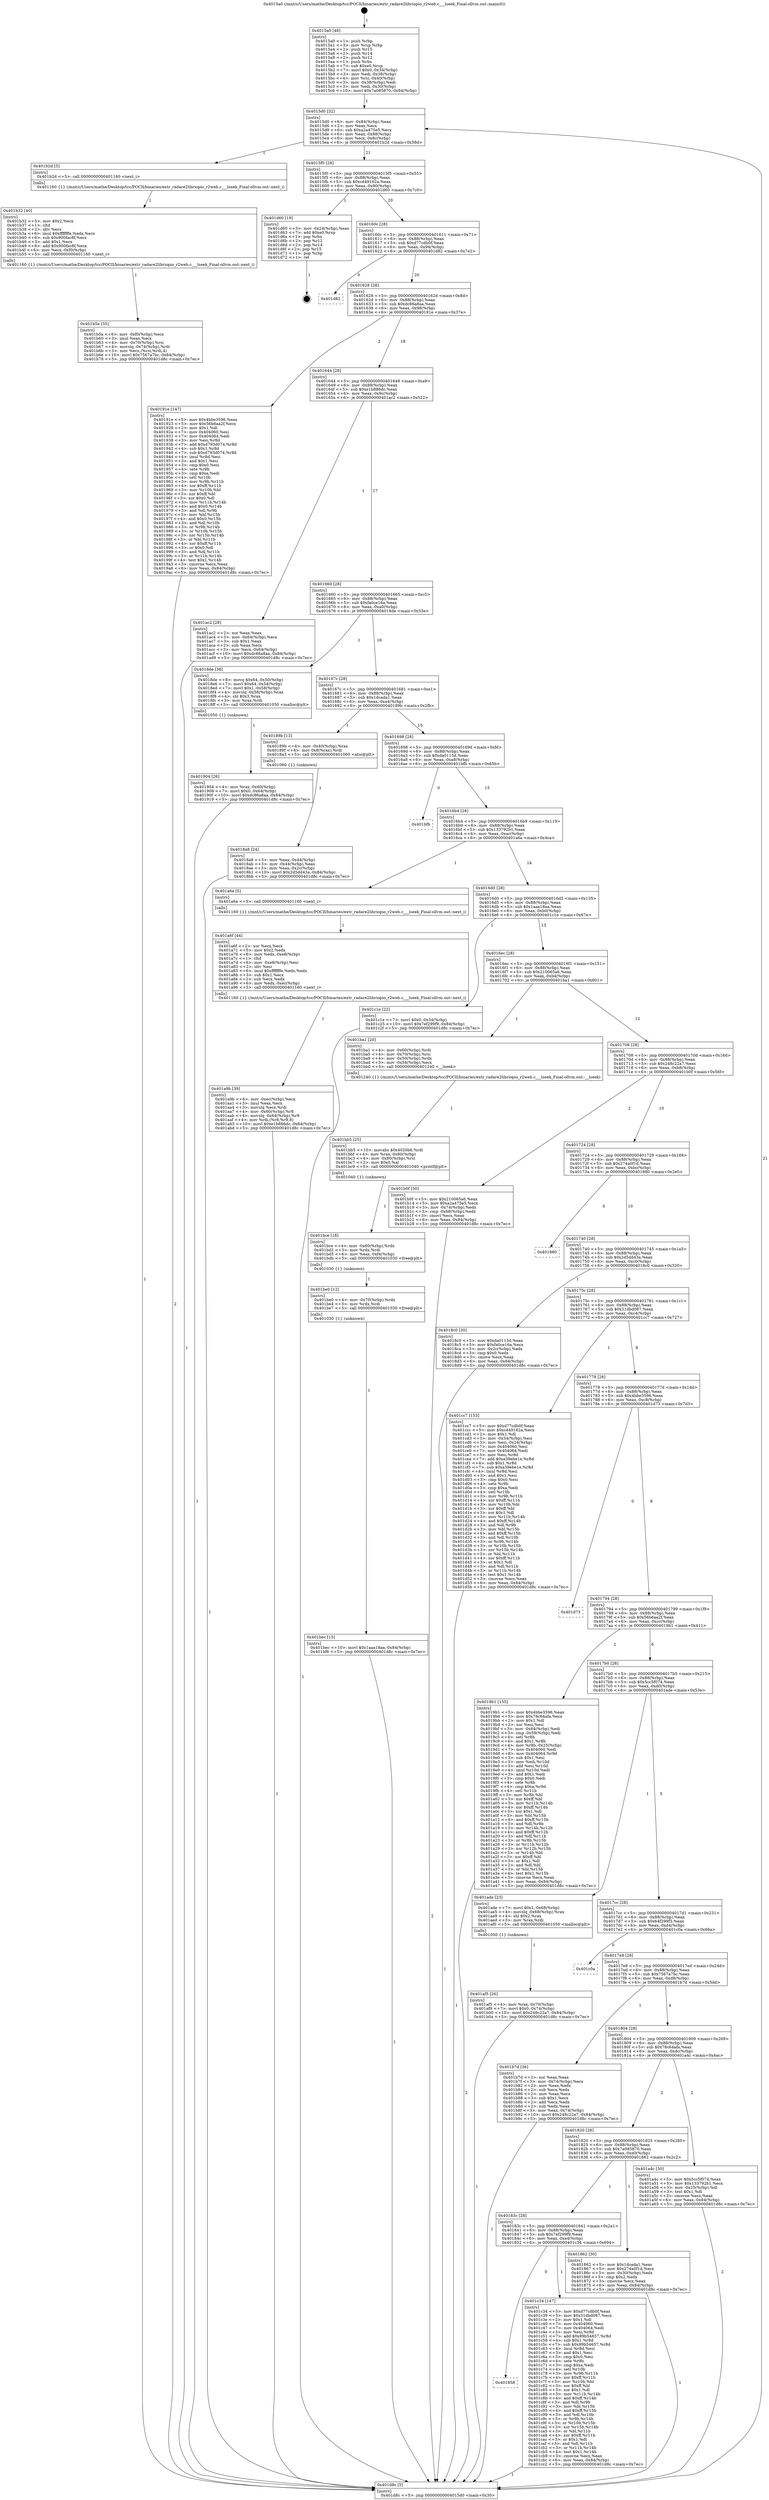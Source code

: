digraph "0x4015a0" {
  label = "0x4015a0 (/mnt/c/Users/mathe/Desktop/tcc/POCII/binaries/extr_radare2libriopio_r2web.c___lseek_Final-ollvm.out::main(0))"
  labelloc = "t"
  node[shape=record]

  Entry [label="",width=0.3,height=0.3,shape=circle,fillcolor=black,style=filled]
  "0x4015d0" [label="{
     0x4015d0 [32]\l
     | [instrs]\l
     &nbsp;&nbsp;0x4015d0 \<+6\>: mov -0x84(%rbp),%eax\l
     &nbsp;&nbsp;0x4015d6 \<+2\>: mov %eax,%ecx\l
     &nbsp;&nbsp;0x4015d8 \<+6\>: sub $0xa2a475e5,%ecx\l
     &nbsp;&nbsp;0x4015de \<+6\>: mov %eax,-0x88(%rbp)\l
     &nbsp;&nbsp;0x4015e4 \<+6\>: mov %ecx,-0x8c(%rbp)\l
     &nbsp;&nbsp;0x4015ea \<+6\>: je 0000000000401b2d \<main+0x58d\>\l
  }"]
  "0x401b2d" [label="{
     0x401b2d [5]\l
     | [instrs]\l
     &nbsp;&nbsp;0x401b2d \<+5\>: call 0000000000401160 \<next_i\>\l
     | [calls]\l
     &nbsp;&nbsp;0x401160 \{1\} (/mnt/c/Users/mathe/Desktop/tcc/POCII/binaries/extr_radare2libriopio_r2web.c___lseek_Final-ollvm.out::next_i)\l
  }"]
  "0x4015f0" [label="{
     0x4015f0 [28]\l
     | [instrs]\l
     &nbsp;&nbsp;0x4015f0 \<+5\>: jmp 00000000004015f5 \<main+0x55\>\l
     &nbsp;&nbsp;0x4015f5 \<+6\>: mov -0x88(%rbp),%eax\l
     &nbsp;&nbsp;0x4015fb \<+5\>: sub $0xcd49162a,%eax\l
     &nbsp;&nbsp;0x401600 \<+6\>: mov %eax,-0x90(%rbp)\l
     &nbsp;&nbsp;0x401606 \<+6\>: je 0000000000401d60 \<main+0x7c0\>\l
  }"]
  Exit [label="",width=0.3,height=0.3,shape=circle,fillcolor=black,style=filled,peripheries=2]
  "0x401d60" [label="{
     0x401d60 [19]\l
     | [instrs]\l
     &nbsp;&nbsp;0x401d60 \<+3\>: mov -0x24(%rbp),%eax\l
     &nbsp;&nbsp;0x401d63 \<+7\>: add $0xe0,%rsp\l
     &nbsp;&nbsp;0x401d6a \<+1\>: pop %rbx\l
     &nbsp;&nbsp;0x401d6b \<+2\>: pop %r12\l
     &nbsp;&nbsp;0x401d6d \<+2\>: pop %r14\l
     &nbsp;&nbsp;0x401d6f \<+2\>: pop %r15\l
     &nbsp;&nbsp;0x401d71 \<+1\>: pop %rbp\l
     &nbsp;&nbsp;0x401d72 \<+1\>: ret\l
  }"]
  "0x40160c" [label="{
     0x40160c [28]\l
     | [instrs]\l
     &nbsp;&nbsp;0x40160c \<+5\>: jmp 0000000000401611 \<main+0x71\>\l
     &nbsp;&nbsp;0x401611 \<+6\>: mov -0x88(%rbp),%eax\l
     &nbsp;&nbsp;0x401617 \<+5\>: sub $0xd77cdb0f,%eax\l
     &nbsp;&nbsp;0x40161c \<+6\>: mov %eax,-0x94(%rbp)\l
     &nbsp;&nbsp;0x401622 \<+6\>: je 0000000000401d82 \<main+0x7e2\>\l
  }"]
  "0x401858" [label="{
     0x401858\l
  }", style=dashed]
  "0x401d82" [label="{
     0x401d82\l
  }", style=dashed]
  "0x401628" [label="{
     0x401628 [28]\l
     | [instrs]\l
     &nbsp;&nbsp;0x401628 \<+5\>: jmp 000000000040162d \<main+0x8d\>\l
     &nbsp;&nbsp;0x40162d \<+6\>: mov -0x88(%rbp),%eax\l
     &nbsp;&nbsp;0x401633 \<+5\>: sub $0xdc86a8aa,%eax\l
     &nbsp;&nbsp;0x401638 \<+6\>: mov %eax,-0x98(%rbp)\l
     &nbsp;&nbsp;0x40163e \<+6\>: je 000000000040191e \<main+0x37e\>\l
  }"]
  "0x401c34" [label="{
     0x401c34 [147]\l
     | [instrs]\l
     &nbsp;&nbsp;0x401c34 \<+5\>: mov $0xd77cdb0f,%eax\l
     &nbsp;&nbsp;0x401c39 \<+5\>: mov $0x31dbd087,%ecx\l
     &nbsp;&nbsp;0x401c3e \<+2\>: mov $0x1,%dl\l
     &nbsp;&nbsp;0x401c40 \<+7\>: mov 0x404060,%esi\l
     &nbsp;&nbsp;0x401c47 \<+7\>: mov 0x404064,%edi\l
     &nbsp;&nbsp;0x401c4e \<+3\>: mov %esi,%r8d\l
     &nbsp;&nbsp;0x401c51 \<+7\>: add $0x89b54657,%r8d\l
     &nbsp;&nbsp;0x401c58 \<+4\>: sub $0x1,%r8d\l
     &nbsp;&nbsp;0x401c5c \<+7\>: sub $0x89b54657,%r8d\l
     &nbsp;&nbsp;0x401c63 \<+4\>: imul %r8d,%esi\l
     &nbsp;&nbsp;0x401c67 \<+3\>: and $0x1,%esi\l
     &nbsp;&nbsp;0x401c6a \<+3\>: cmp $0x0,%esi\l
     &nbsp;&nbsp;0x401c6d \<+4\>: sete %r9b\l
     &nbsp;&nbsp;0x401c71 \<+3\>: cmp $0xa,%edi\l
     &nbsp;&nbsp;0x401c74 \<+4\>: setl %r10b\l
     &nbsp;&nbsp;0x401c78 \<+3\>: mov %r9b,%r11b\l
     &nbsp;&nbsp;0x401c7b \<+4\>: xor $0xff,%r11b\l
     &nbsp;&nbsp;0x401c7f \<+3\>: mov %r10b,%bl\l
     &nbsp;&nbsp;0x401c82 \<+3\>: xor $0xff,%bl\l
     &nbsp;&nbsp;0x401c85 \<+3\>: xor $0x1,%dl\l
     &nbsp;&nbsp;0x401c88 \<+3\>: mov %r11b,%r14b\l
     &nbsp;&nbsp;0x401c8b \<+4\>: and $0xff,%r14b\l
     &nbsp;&nbsp;0x401c8f \<+3\>: and %dl,%r9b\l
     &nbsp;&nbsp;0x401c92 \<+3\>: mov %bl,%r15b\l
     &nbsp;&nbsp;0x401c95 \<+4\>: and $0xff,%r15b\l
     &nbsp;&nbsp;0x401c99 \<+3\>: and %dl,%r10b\l
     &nbsp;&nbsp;0x401c9c \<+3\>: or %r9b,%r14b\l
     &nbsp;&nbsp;0x401c9f \<+3\>: or %r10b,%r15b\l
     &nbsp;&nbsp;0x401ca2 \<+3\>: xor %r15b,%r14b\l
     &nbsp;&nbsp;0x401ca5 \<+3\>: or %bl,%r11b\l
     &nbsp;&nbsp;0x401ca8 \<+4\>: xor $0xff,%r11b\l
     &nbsp;&nbsp;0x401cac \<+3\>: or $0x1,%dl\l
     &nbsp;&nbsp;0x401caf \<+3\>: and %dl,%r11b\l
     &nbsp;&nbsp;0x401cb2 \<+3\>: or %r11b,%r14b\l
     &nbsp;&nbsp;0x401cb5 \<+4\>: test $0x1,%r14b\l
     &nbsp;&nbsp;0x401cb9 \<+3\>: cmovne %ecx,%eax\l
     &nbsp;&nbsp;0x401cbc \<+6\>: mov %eax,-0x84(%rbp)\l
     &nbsp;&nbsp;0x401cc2 \<+5\>: jmp 0000000000401d8c \<main+0x7ec\>\l
  }"]
  "0x40191e" [label="{
     0x40191e [147]\l
     | [instrs]\l
     &nbsp;&nbsp;0x40191e \<+5\>: mov $0x4bbe3596,%eax\l
     &nbsp;&nbsp;0x401923 \<+5\>: mov $0x56b6aa2f,%ecx\l
     &nbsp;&nbsp;0x401928 \<+2\>: mov $0x1,%dl\l
     &nbsp;&nbsp;0x40192a \<+7\>: mov 0x404060,%esi\l
     &nbsp;&nbsp;0x401931 \<+7\>: mov 0x404064,%edi\l
     &nbsp;&nbsp;0x401938 \<+3\>: mov %esi,%r8d\l
     &nbsp;&nbsp;0x40193b \<+7\>: add $0xd793d074,%r8d\l
     &nbsp;&nbsp;0x401942 \<+4\>: sub $0x1,%r8d\l
     &nbsp;&nbsp;0x401946 \<+7\>: sub $0xd793d074,%r8d\l
     &nbsp;&nbsp;0x40194d \<+4\>: imul %r8d,%esi\l
     &nbsp;&nbsp;0x401951 \<+3\>: and $0x1,%esi\l
     &nbsp;&nbsp;0x401954 \<+3\>: cmp $0x0,%esi\l
     &nbsp;&nbsp;0x401957 \<+4\>: sete %r9b\l
     &nbsp;&nbsp;0x40195b \<+3\>: cmp $0xa,%edi\l
     &nbsp;&nbsp;0x40195e \<+4\>: setl %r10b\l
     &nbsp;&nbsp;0x401962 \<+3\>: mov %r9b,%r11b\l
     &nbsp;&nbsp;0x401965 \<+4\>: xor $0xff,%r11b\l
     &nbsp;&nbsp;0x401969 \<+3\>: mov %r10b,%bl\l
     &nbsp;&nbsp;0x40196c \<+3\>: xor $0xff,%bl\l
     &nbsp;&nbsp;0x40196f \<+3\>: xor $0x0,%dl\l
     &nbsp;&nbsp;0x401972 \<+3\>: mov %r11b,%r14b\l
     &nbsp;&nbsp;0x401975 \<+4\>: and $0x0,%r14b\l
     &nbsp;&nbsp;0x401979 \<+3\>: and %dl,%r9b\l
     &nbsp;&nbsp;0x40197c \<+3\>: mov %bl,%r15b\l
     &nbsp;&nbsp;0x40197f \<+4\>: and $0x0,%r15b\l
     &nbsp;&nbsp;0x401983 \<+3\>: and %dl,%r10b\l
     &nbsp;&nbsp;0x401986 \<+3\>: or %r9b,%r14b\l
     &nbsp;&nbsp;0x401989 \<+3\>: or %r10b,%r15b\l
     &nbsp;&nbsp;0x40198c \<+3\>: xor %r15b,%r14b\l
     &nbsp;&nbsp;0x40198f \<+3\>: or %bl,%r11b\l
     &nbsp;&nbsp;0x401992 \<+4\>: xor $0xff,%r11b\l
     &nbsp;&nbsp;0x401996 \<+3\>: or $0x0,%dl\l
     &nbsp;&nbsp;0x401999 \<+3\>: and %dl,%r11b\l
     &nbsp;&nbsp;0x40199c \<+3\>: or %r11b,%r14b\l
     &nbsp;&nbsp;0x40199f \<+4\>: test $0x1,%r14b\l
     &nbsp;&nbsp;0x4019a3 \<+3\>: cmovne %ecx,%eax\l
     &nbsp;&nbsp;0x4019a6 \<+6\>: mov %eax,-0x84(%rbp)\l
     &nbsp;&nbsp;0x4019ac \<+5\>: jmp 0000000000401d8c \<main+0x7ec\>\l
  }"]
  "0x401644" [label="{
     0x401644 [28]\l
     | [instrs]\l
     &nbsp;&nbsp;0x401644 \<+5\>: jmp 0000000000401649 \<main+0xa9\>\l
     &nbsp;&nbsp;0x401649 \<+6\>: mov -0x88(%rbp),%eax\l
     &nbsp;&nbsp;0x40164f \<+5\>: sub $0xe1b886dc,%eax\l
     &nbsp;&nbsp;0x401654 \<+6\>: mov %eax,-0x9c(%rbp)\l
     &nbsp;&nbsp;0x40165a \<+6\>: je 0000000000401ac2 \<main+0x522\>\l
  }"]
  "0x401bec" [label="{
     0x401bec [15]\l
     | [instrs]\l
     &nbsp;&nbsp;0x401bec \<+10\>: movl $0x1aaa18aa,-0x84(%rbp)\l
     &nbsp;&nbsp;0x401bf6 \<+5\>: jmp 0000000000401d8c \<main+0x7ec\>\l
  }"]
  "0x401ac2" [label="{
     0x401ac2 [28]\l
     | [instrs]\l
     &nbsp;&nbsp;0x401ac2 \<+2\>: xor %eax,%eax\l
     &nbsp;&nbsp;0x401ac4 \<+3\>: mov -0x64(%rbp),%ecx\l
     &nbsp;&nbsp;0x401ac7 \<+3\>: sub $0x1,%eax\l
     &nbsp;&nbsp;0x401aca \<+2\>: sub %eax,%ecx\l
     &nbsp;&nbsp;0x401acc \<+3\>: mov %ecx,-0x64(%rbp)\l
     &nbsp;&nbsp;0x401acf \<+10\>: movl $0xdc86a8aa,-0x84(%rbp)\l
     &nbsp;&nbsp;0x401ad9 \<+5\>: jmp 0000000000401d8c \<main+0x7ec\>\l
  }"]
  "0x401660" [label="{
     0x401660 [28]\l
     | [instrs]\l
     &nbsp;&nbsp;0x401660 \<+5\>: jmp 0000000000401665 \<main+0xc5\>\l
     &nbsp;&nbsp;0x401665 \<+6\>: mov -0x88(%rbp),%eax\l
     &nbsp;&nbsp;0x40166b \<+5\>: sub $0xfa0ce16a,%eax\l
     &nbsp;&nbsp;0x401670 \<+6\>: mov %eax,-0xa0(%rbp)\l
     &nbsp;&nbsp;0x401676 \<+6\>: je 00000000004018de \<main+0x33e\>\l
  }"]
  "0x401be0" [label="{
     0x401be0 [12]\l
     | [instrs]\l
     &nbsp;&nbsp;0x401be0 \<+4\>: mov -0x70(%rbp),%rdx\l
     &nbsp;&nbsp;0x401be4 \<+3\>: mov %rdx,%rdi\l
     &nbsp;&nbsp;0x401be7 \<+5\>: call 0000000000401030 \<free@plt\>\l
     | [calls]\l
     &nbsp;&nbsp;0x401030 \{1\} (unknown)\l
  }"]
  "0x4018de" [label="{
     0x4018de [38]\l
     | [instrs]\l
     &nbsp;&nbsp;0x4018de \<+8\>: movq $0x64,-0x50(%rbp)\l
     &nbsp;&nbsp;0x4018e6 \<+7\>: movl $0x64,-0x54(%rbp)\l
     &nbsp;&nbsp;0x4018ed \<+7\>: movl $0x1,-0x58(%rbp)\l
     &nbsp;&nbsp;0x4018f4 \<+4\>: movslq -0x58(%rbp),%rax\l
     &nbsp;&nbsp;0x4018f8 \<+4\>: shl $0x3,%rax\l
     &nbsp;&nbsp;0x4018fc \<+3\>: mov %rax,%rdi\l
     &nbsp;&nbsp;0x4018ff \<+5\>: call 0000000000401050 \<malloc@plt\>\l
     | [calls]\l
     &nbsp;&nbsp;0x401050 \{1\} (unknown)\l
  }"]
  "0x40167c" [label="{
     0x40167c [28]\l
     | [instrs]\l
     &nbsp;&nbsp;0x40167c \<+5\>: jmp 0000000000401681 \<main+0xe1\>\l
     &nbsp;&nbsp;0x401681 \<+6\>: mov -0x88(%rbp),%eax\l
     &nbsp;&nbsp;0x401687 \<+5\>: sub $0x1dcada1,%eax\l
     &nbsp;&nbsp;0x40168c \<+6\>: mov %eax,-0xa4(%rbp)\l
     &nbsp;&nbsp;0x401692 \<+6\>: je 000000000040189b \<main+0x2fb\>\l
  }"]
  "0x401bce" [label="{
     0x401bce [18]\l
     | [instrs]\l
     &nbsp;&nbsp;0x401bce \<+4\>: mov -0x60(%rbp),%rdx\l
     &nbsp;&nbsp;0x401bd2 \<+3\>: mov %rdx,%rdi\l
     &nbsp;&nbsp;0x401bd5 \<+6\>: mov %eax,-0xf4(%rbp)\l
     &nbsp;&nbsp;0x401bdb \<+5\>: call 0000000000401030 \<free@plt\>\l
     | [calls]\l
     &nbsp;&nbsp;0x401030 \{1\} (unknown)\l
  }"]
  "0x40189b" [label="{
     0x40189b [13]\l
     | [instrs]\l
     &nbsp;&nbsp;0x40189b \<+4\>: mov -0x40(%rbp),%rax\l
     &nbsp;&nbsp;0x40189f \<+4\>: mov 0x8(%rax),%rdi\l
     &nbsp;&nbsp;0x4018a3 \<+5\>: call 0000000000401060 \<atoi@plt\>\l
     | [calls]\l
     &nbsp;&nbsp;0x401060 \{1\} (unknown)\l
  }"]
  "0x401698" [label="{
     0x401698 [28]\l
     | [instrs]\l
     &nbsp;&nbsp;0x401698 \<+5\>: jmp 000000000040169d \<main+0xfd\>\l
     &nbsp;&nbsp;0x40169d \<+6\>: mov -0x88(%rbp),%eax\l
     &nbsp;&nbsp;0x4016a3 \<+5\>: sub $0xda0115d,%eax\l
     &nbsp;&nbsp;0x4016a8 \<+6\>: mov %eax,-0xa8(%rbp)\l
     &nbsp;&nbsp;0x4016ae \<+6\>: je 0000000000401bfb \<main+0x65b\>\l
  }"]
  "0x401bb5" [label="{
     0x401bb5 [25]\l
     | [instrs]\l
     &nbsp;&nbsp;0x401bb5 \<+10\>: movabs $0x4020b6,%rdi\l
     &nbsp;&nbsp;0x401bbf \<+4\>: mov %rax,-0x80(%rbp)\l
     &nbsp;&nbsp;0x401bc3 \<+4\>: mov -0x80(%rbp),%rsi\l
     &nbsp;&nbsp;0x401bc7 \<+2\>: mov $0x0,%al\l
     &nbsp;&nbsp;0x401bc9 \<+5\>: call 0000000000401040 \<printf@plt\>\l
     | [calls]\l
     &nbsp;&nbsp;0x401040 \{1\} (unknown)\l
  }"]
  "0x401bfb" [label="{
     0x401bfb\l
  }", style=dashed]
  "0x4016b4" [label="{
     0x4016b4 [28]\l
     | [instrs]\l
     &nbsp;&nbsp;0x4016b4 \<+5\>: jmp 00000000004016b9 \<main+0x119\>\l
     &nbsp;&nbsp;0x4016b9 \<+6\>: mov -0x88(%rbp),%eax\l
     &nbsp;&nbsp;0x4016bf \<+5\>: sub $0x133792b1,%eax\l
     &nbsp;&nbsp;0x4016c4 \<+6\>: mov %eax,-0xac(%rbp)\l
     &nbsp;&nbsp;0x4016ca \<+6\>: je 0000000000401a6a \<main+0x4ca\>\l
  }"]
  "0x401b5a" [label="{
     0x401b5a [35]\l
     | [instrs]\l
     &nbsp;&nbsp;0x401b5a \<+6\>: mov -0xf0(%rbp),%ecx\l
     &nbsp;&nbsp;0x401b60 \<+3\>: imul %eax,%ecx\l
     &nbsp;&nbsp;0x401b63 \<+4\>: mov -0x70(%rbp),%rsi\l
     &nbsp;&nbsp;0x401b67 \<+4\>: movslq -0x74(%rbp),%rdi\l
     &nbsp;&nbsp;0x401b6b \<+3\>: mov %ecx,(%rsi,%rdi,4)\l
     &nbsp;&nbsp;0x401b6e \<+10\>: movl $0x7567a7bc,-0x84(%rbp)\l
     &nbsp;&nbsp;0x401b78 \<+5\>: jmp 0000000000401d8c \<main+0x7ec\>\l
  }"]
  "0x401a6a" [label="{
     0x401a6a [5]\l
     | [instrs]\l
     &nbsp;&nbsp;0x401a6a \<+5\>: call 0000000000401160 \<next_i\>\l
     | [calls]\l
     &nbsp;&nbsp;0x401160 \{1\} (/mnt/c/Users/mathe/Desktop/tcc/POCII/binaries/extr_radare2libriopio_r2web.c___lseek_Final-ollvm.out::next_i)\l
  }"]
  "0x4016d0" [label="{
     0x4016d0 [28]\l
     | [instrs]\l
     &nbsp;&nbsp;0x4016d0 \<+5\>: jmp 00000000004016d5 \<main+0x135\>\l
     &nbsp;&nbsp;0x4016d5 \<+6\>: mov -0x88(%rbp),%eax\l
     &nbsp;&nbsp;0x4016db \<+5\>: sub $0x1aaa18aa,%eax\l
     &nbsp;&nbsp;0x4016e0 \<+6\>: mov %eax,-0xb0(%rbp)\l
     &nbsp;&nbsp;0x4016e6 \<+6\>: je 0000000000401c1e \<main+0x67e\>\l
  }"]
  "0x401b32" [label="{
     0x401b32 [40]\l
     | [instrs]\l
     &nbsp;&nbsp;0x401b32 \<+5\>: mov $0x2,%ecx\l
     &nbsp;&nbsp;0x401b37 \<+1\>: cltd\l
     &nbsp;&nbsp;0x401b38 \<+2\>: idiv %ecx\l
     &nbsp;&nbsp;0x401b3a \<+6\>: imul $0xfffffffe,%edx,%ecx\l
     &nbsp;&nbsp;0x401b40 \<+6\>: sub $0x900fac8f,%ecx\l
     &nbsp;&nbsp;0x401b46 \<+3\>: add $0x1,%ecx\l
     &nbsp;&nbsp;0x401b49 \<+6\>: add $0x900fac8f,%ecx\l
     &nbsp;&nbsp;0x401b4f \<+6\>: mov %ecx,-0xf0(%rbp)\l
     &nbsp;&nbsp;0x401b55 \<+5\>: call 0000000000401160 \<next_i\>\l
     | [calls]\l
     &nbsp;&nbsp;0x401160 \{1\} (/mnt/c/Users/mathe/Desktop/tcc/POCII/binaries/extr_radare2libriopio_r2web.c___lseek_Final-ollvm.out::next_i)\l
  }"]
  "0x401c1e" [label="{
     0x401c1e [22]\l
     | [instrs]\l
     &nbsp;&nbsp;0x401c1e \<+7\>: movl $0x0,-0x34(%rbp)\l
     &nbsp;&nbsp;0x401c25 \<+10\>: movl $0x7ef299f9,-0x84(%rbp)\l
     &nbsp;&nbsp;0x401c2f \<+5\>: jmp 0000000000401d8c \<main+0x7ec\>\l
  }"]
  "0x4016ec" [label="{
     0x4016ec [28]\l
     | [instrs]\l
     &nbsp;&nbsp;0x4016ec \<+5\>: jmp 00000000004016f1 \<main+0x151\>\l
     &nbsp;&nbsp;0x4016f1 \<+6\>: mov -0x88(%rbp),%eax\l
     &nbsp;&nbsp;0x4016f7 \<+5\>: sub $0x210065a6,%eax\l
     &nbsp;&nbsp;0x4016fc \<+6\>: mov %eax,-0xb4(%rbp)\l
     &nbsp;&nbsp;0x401702 \<+6\>: je 0000000000401ba1 \<main+0x601\>\l
  }"]
  "0x401af5" [label="{
     0x401af5 [26]\l
     | [instrs]\l
     &nbsp;&nbsp;0x401af5 \<+4\>: mov %rax,-0x70(%rbp)\l
     &nbsp;&nbsp;0x401af9 \<+7\>: movl $0x0,-0x74(%rbp)\l
     &nbsp;&nbsp;0x401b00 \<+10\>: movl $0x248c22a7,-0x84(%rbp)\l
     &nbsp;&nbsp;0x401b0a \<+5\>: jmp 0000000000401d8c \<main+0x7ec\>\l
  }"]
  "0x401ba1" [label="{
     0x401ba1 [20]\l
     | [instrs]\l
     &nbsp;&nbsp;0x401ba1 \<+4\>: mov -0x60(%rbp),%rdi\l
     &nbsp;&nbsp;0x401ba5 \<+4\>: mov -0x70(%rbp),%rsi\l
     &nbsp;&nbsp;0x401ba9 \<+4\>: mov -0x50(%rbp),%rdx\l
     &nbsp;&nbsp;0x401bad \<+3\>: mov -0x54(%rbp),%ecx\l
     &nbsp;&nbsp;0x401bb0 \<+5\>: call 0000000000401240 \<__lseek\>\l
     | [calls]\l
     &nbsp;&nbsp;0x401240 \{1\} (/mnt/c/Users/mathe/Desktop/tcc/POCII/binaries/extr_radare2libriopio_r2web.c___lseek_Final-ollvm.out::__lseek)\l
  }"]
  "0x401708" [label="{
     0x401708 [28]\l
     | [instrs]\l
     &nbsp;&nbsp;0x401708 \<+5\>: jmp 000000000040170d \<main+0x16d\>\l
     &nbsp;&nbsp;0x40170d \<+6\>: mov -0x88(%rbp),%eax\l
     &nbsp;&nbsp;0x401713 \<+5\>: sub $0x248c22a7,%eax\l
     &nbsp;&nbsp;0x401718 \<+6\>: mov %eax,-0xb8(%rbp)\l
     &nbsp;&nbsp;0x40171e \<+6\>: je 0000000000401b0f \<main+0x56f\>\l
  }"]
  "0x401a9b" [label="{
     0x401a9b [39]\l
     | [instrs]\l
     &nbsp;&nbsp;0x401a9b \<+6\>: mov -0xec(%rbp),%ecx\l
     &nbsp;&nbsp;0x401aa1 \<+3\>: imul %eax,%ecx\l
     &nbsp;&nbsp;0x401aa4 \<+3\>: movslq %ecx,%rdi\l
     &nbsp;&nbsp;0x401aa7 \<+4\>: mov -0x60(%rbp),%r8\l
     &nbsp;&nbsp;0x401aab \<+4\>: movslq -0x64(%rbp),%r9\l
     &nbsp;&nbsp;0x401aaf \<+4\>: mov %rdi,(%r8,%r9,8)\l
     &nbsp;&nbsp;0x401ab3 \<+10\>: movl $0xe1b886dc,-0x84(%rbp)\l
     &nbsp;&nbsp;0x401abd \<+5\>: jmp 0000000000401d8c \<main+0x7ec\>\l
  }"]
  "0x401b0f" [label="{
     0x401b0f [30]\l
     | [instrs]\l
     &nbsp;&nbsp;0x401b0f \<+5\>: mov $0x210065a6,%eax\l
     &nbsp;&nbsp;0x401b14 \<+5\>: mov $0xa2a475e5,%ecx\l
     &nbsp;&nbsp;0x401b19 \<+3\>: mov -0x74(%rbp),%edx\l
     &nbsp;&nbsp;0x401b1c \<+3\>: cmp -0x68(%rbp),%edx\l
     &nbsp;&nbsp;0x401b1f \<+3\>: cmovl %ecx,%eax\l
     &nbsp;&nbsp;0x401b22 \<+6\>: mov %eax,-0x84(%rbp)\l
     &nbsp;&nbsp;0x401b28 \<+5\>: jmp 0000000000401d8c \<main+0x7ec\>\l
  }"]
  "0x401724" [label="{
     0x401724 [28]\l
     | [instrs]\l
     &nbsp;&nbsp;0x401724 \<+5\>: jmp 0000000000401729 \<main+0x189\>\l
     &nbsp;&nbsp;0x401729 \<+6\>: mov -0x88(%rbp),%eax\l
     &nbsp;&nbsp;0x40172f \<+5\>: sub $0x274a0f1d,%eax\l
     &nbsp;&nbsp;0x401734 \<+6\>: mov %eax,-0xbc(%rbp)\l
     &nbsp;&nbsp;0x40173a \<+6\>: je 0000000000401880 \<main+0x2e0\>\l
  }"]
  "0x401a6f" [label="{
     0x401a6f [44]\l
     | [instrs]\l
     &nbsp;&nbsp;0x401a6f \<+2\>: xor %ecx,%ecx\l
     &nbsp;&nbsp;0x401a71 \<+5\>: mov $0x2,%edx\l
     &nbsp;&nbsp;0x401a76 \<+6\>: mov %edx,-0xe8(%rbp)\l
     &nbsp;&nbsp;0x401a7c \<+1\>: cltd\l
     &nbsp;&nbsp;0x401a7d \<+6\>: mov -0xe8(%rbp),%esi\l
     &nbsp;&nbsp;0x401a83 \<+2\>: idiv %esi\l
     &nbsp;&nbsp;0x401a85 \<+6\>: imul $0xfffffffe,%edx,%edx\l
     &nbsp;&nbsp;0x401a8b \<+3\>: sub $0x1,%ecx\l
     &nbsp;&nbsp;0x401a8e \<+2\>: sub %ecx,%edx\l
     &nbsp;&nbsp;0x401a90 \<+6\>: mov %edx,-0xec(%rbp)\l
     &nbsp;&nbsp;0x401a96 \<+5\>: call 0000000000401160 \<next_i\>\l
     | [calls]\l
     &nbsp;&nbsp;0x401160 \{1\} (/mnt/c/Users/mathe/Desktop/tcc/POCII/binaries/extr_radare2libriopio_r2web.c___lseek_Final-ollvm.out::next_i)\l
  }"]
  "0x401880" [label="{
     0x401880\l
  }", style=dashed]
  "0x401740" [label="{
     0x401740 [28]\l
     | [instrs]\l
     &nbsp;&nbsp;0x401740 \<+5\>: jmp 0000000000401745 \<main+0x1a5\>\l
     &nbsp;&nbsp;0x401745 \<+6\>: mov -0x88(%rbp),%eax\l
     &nbsp;&nbsp;0x40174b \<+5\>: sub $0x2d5dd43a,%eax\l
     &nbsp;&nbsp;0x401750 \<+6\>: mov %eax,-0xc0(%rbp)\l
     &nbsp;&nbsp;0x401756 \<+6\>: je 00000000004018c0 \<main+0x320\>\l
  }"]
  "0x401904" [label="{
     0x401904 [26]\l
     | [instrs]\l
     &nbsp;&nbsp;0x401904 \<+4\>: mov %rax,-0x60(%rbp)\l
     &nbsp;&nbsp;0x401908 \<+7\>: movl $0x0,-0x64(%rbp)\l
     &nbsp;&nbsp;0x40190f \<+10\>: movl $0xdc86a8aa,-0x84(%rbp)\l
     &nbsp;&nbsp;0x401919 \<+5\>: jmp 0000000000401d8c \<main+0x7ec\>\l
  }"]
  "0x4018c0" [label="{
     0x4018c0 [30]\l
     | [instrs]\l
     &nbsp;&nbsp;0x4018c0 \<+5\>: mov $0xda0115d,%eax\l
     &nbsp;&nbsp;0x4018c5 \<+5\>: mov $0xfa0ce16a,%ecx\l
     &nbsp;&nbsp;0x4018ca \<+3\>: mov -0x2c(%rbp),%edx\l
     &nbsp;&nbsp;0x4018cd \<+3\>: cmp $0x0,%edx\l
     &nbsp;&nbsp;0x4018d0 \<+3\>: cmove %ecx,%eax\l
     &nbsp;&nbsp;0x4018d3 \<+6\>: mov %eax,-0x84(%rbp)\l
     &nbsp;&nbsp;0x4018d9 \<+5\>: jmp 0000000000401d8c \<main+0x7ec\>\l
  }"]
  "0x40175c" [label="{
     0x40175c [28]\l
     | [instrs]\l
     &nbsp;&nbsp;0x40175c \<+5\>: jmp 0000000000401761 \<main+0x1c1\>\l
     &nbsp;&nbsp;0x401761 \<+6\>: mov -0x88(%rbp),%eax\l
     &nbsp;&nbsp;0x401767 \<+5\>: sub $0x31dbd087,%eax\l
     &nbsp;&nbsp;0x40176c \<+6\>: mov %eax,-0xc4(%rbp)\l
     &nbsp;&nbsp;0x401772 \<+6\>: je 0000000000401cc7 \<main+0x727\>\l
  }"]
  "0x4018a8" [label="{
     0x4018a8 [24]\l
     | [instrs]\l
     &nbsp;&nbsp;0x4018a8 \<+3\>: mov %eax,-0x44(%rbp)\l
     &nbsp;&nbsp;0x4018ab \<+3\>: mov -0x44(%rbp),%eax\l
     &nbsp;&nbsp;0x4018ae \<+3\>: mov %eax,-0x2c(%rbp)\l
     &nbsp;&nbsp;0x4018b1 \<+10\>: movl $0x2d5dd43a,-0x84(%rbp)\l
     &nbsp;&nbsp;0x4018bb \<+5\>: jmp 0000000000401d8c \<main+0x7ec\>\l
  }"]
  "0x401cc7" [label="{
     0x401cc7 [153]\l
     | [instrs]\l
     &nbsp;&nbsp;0x401cc7 \<+5\>: mov $0xd77cdb0f,%eax\l
     &nbsp;&nbsp;0x401ccc \<+5\>: mov $0xcd49162a,%ecx\l
     &nbsp;&nbsp;0x401cd1 \<+2\>: mov $0x1,%dl\l
     &nbsp;&nbsp;0x401cd3 \<+3\>: mov -0x34(%rbp),%esi\l
     &nbsp;&nbsp;0x401cd6 \<+3\>: mov %esi,-0x24(%rbp)\l
     &nbsp;&nbsp;0x401cd9 \<+7\>: mov 0x404060,%esi\l
     &nbsp;&nbsp;0x401ce0 \<+7\>: mov 0x404064,%edi\l
     &nbsp;&nbsp;0x401ce7 \<+3\>: mov %esi,%r8d\l
     &nbsp;&nbsp;0x401cea \<+7\>: add $0xa39ebe1e,%r8d\l
     &nbsp;&nbsp;0x401cf1 \<+4\>: sub $0x1,%r8d\l
     &nbsp;&nbsp;0x401cf5 \<+7\>: sub $0xa39ebe1e,%r8d\l
     &nbsp;&nbsp;0x401cfc \<+4\>: imul %r8d,%esi\l
     &nbsp;&nbsp;0x401d00 \<+3\>: and $0x1,%esi\l
     &nbsp;&nbsp;0x401d03 \<+3\>: cmp $0x0,%esi\l
     &nbsp;&nbsp;0x401d06 \<+4\>: sete %r9b\l
     &nbsp;&nbsp;0x401d0a \<+3\>: cmp $0xa,%edi\l
     &nbsp;&nbsp;0x401d0d \<+4\>: setl %r10b\l
     &nbsp;&nbsp;0x401d11 \<+3\>: mov %r9b,%r11b\l
     &nbsp;&nbsp;0x401d14 \<+4\>: xor $0xff,%r11b\l
     &nbsp;&nbsp;0x401d18 \<+3\>: mov %r10b,%bl\l
     &nbsp;&nbsp;0x401d1b \<+3\>: xor $0xff,%bl\l
     &nbsp;&nbsp;0x401d1e \<+3\>: xor $0x1,%dl\l
     &nbsp;&nbsp;0x401d21 \<+3\>: mov %r11b,%r14b\l
     &nbsp;&nbsp;0x401d24 \<+4\>: and $0xff,%r14b\l
     &nbsp;&nbsp;0x401d28 \<+3\>: and %dl,%r9b\l
     &nbsp;&nbsp;0x401d2b \<+3\>: mov %bl,%r15b\l
     &nbsp;&nbsp;0x401d2e \<+4\>: and $0xff,%r15b\l
     &nbsp;&nbsp;0x401d32 \<+3\>: and %dl,%r10b\l
     &nbsp;&nbsp;0x401d35 \<+3\>: or %r9b,%r14b\l
     &nbsp;&nbsp;0x401d38 \<+3\>: or %r10b,%r15b\l
     &nbsp;&nbsp;0x401d3b \<+3\>: xor %r15b,%r14b\l
     &nbsp;&nbsp;0x401d3e \<+3\>: or %bl,%r11b\l
     &nbsp;&nbsp;0x401d41 \<+4\>: xor $0xff,%r11b\l
     &nbsp;&nbsp;0x401d45 \<+3\>: or $0x1,%dl\l
     &nbsp;&nbsp;0x401d48 \<+3\>: and %dl,%r11b\l
     &nbsp;&nbsp;0x401d4b \<+3\>: or %r11b,%r14b\l
     &nbsp;&nbsp;0x401d4e \<+4\>: test $0x1,%r14b\l
     &nbsp;&nbsp;0x401d52 \<+3\>: cmovne %ecx,%eax\l
     &nbsp;&nbsp;0x401d55 \<+6\>: mov %eax,-0x84(%rbp)\l
     &nbsp;&nbsp;0x401d5b \<+5\>: jmp 0000000000401d8c \<main+0x7ec\>\l
  }"]
  "0x401778" [label="{
     0x401778 [28]\l
     | [instrs]\l
     &nbsp;&nbsp;0x401778 \<+5\>: jmp 000000000040177d \<main+0x1dd\>\l
     &nbsp;&nbsp;0x40177d \<+6\>: mov -0x88(%rbp),%eax\l
     &nbsp;&nbsp;0x401783 \<+5\>: sub $0x4bbe3596,%eax\l
     &nbsp;&nbsp;0x401788 \<+6\>: mov %eax,-0xc8(%rbp)\l
     &nbsp;&nbsp;0x40178e \<+6\>: je 0000000000401d73 \<main+0x7d3\>\l
  }"]
  "0x4015a0" [label="{
     0x4015a0 [48]\l
     | [instrs]\l
     &nbsp;&nbsp;0x4015a0 \<+1\>: push %rbp\l
     &nbsp;&nbsp;0x4015a1 \<+3\>: mov %rsp,%rbp\l
     &nbsp;&nbsp;0x4015a4 \<+2\>: push %r15\l
     &nbsp;&nbsp;0x4015a6 \<+2\>: push %r14\l
     &nbsp;&nbsp;0x4015a8 \<+2\>: push %r12\l
     &nbsp;&nbsp;0x4015aa \<+1\>: push %rbx\l
     &nbsp;&nbsp;0x4015ab \<+7\>: sub $0xe0,%rsp\l
     &nbsp;&nbsp;0x4015b2 \<+7\>: movl $0x0,-0x34(%rbp)\l
     &nbsp;&nbsp;0x4015b9 \<+3\>: mov %edi,-0x38(%rbp)\l
     &nbsp;&nbsp;0x4015bc \<+4\>: mov %rsi,-0x40(%rbp)\l
     &nbsp;&nbsp;0x4015c0 \<+3\>: mov -0x38(%rbp),%edi\l
     &nbsp;&nbsp;0x4015c3 \<+3\>: mov %edi,-0x30(%rbp)\l
     &nbsp;&nbsp;0x4015c6 \<+10\>: movl $0x7a085870,-0x84(%rbp)\l
  }"]
  "0x401d73" [label="{
     0x401d73\l
  }", style=dashed]
  "0x401794" [label="{
     0x401794 [28]\l
     | [instrs]\l
     &nbsp;&nbsp;0x401794 \<+5\>: jmp 0000000000401799 \<main+0x1f9\>\l
     &nbsp;&nbsp;0x401799 \<+6\>: mov -0x88(%rbp),%eax\l
     &nbsp;&nbsp;0x40179f \<+5\>: sub $0x56b6aa2f,%eax\l
     &nbsp;&nbsp;0x4017a4 \<+6\>: mov %eax,-0xcc(%rbp)\l
     &nbsp;&nbsp;0x4017aa \<+6\>: je 00000000004019b1 \<main+0x411\>\l
  }"]
  "0x401d8c" [label="{
     0x401d8c [5]\l
     | [instrs]\l
     &nbsp;&nbsp;0x401d8c \<+5\>: jmp 00000000004015d0 \<main+0x30\>\l
  }"]
  "0x4019b1" [label="{
     0x4019b1 [155]\l
     | [instrs]\l
     &nbsp;&nbsp;0x4019b1 \<+5\>: mov $0x4bbe3596,%eax\l
     &nbsp;&nbsp;0x4019b6 \<+5\>: mov $0x78c64afa,%ecx\l
     &nbsp;&nbsp;0x4019bb \<+2\>: mov $0x1,%dl\l
     &nbsp;&nbsp;0x4019bd \<+2\>: xor %esi,%esi\l
     &nbsp;&nbsp;0x4019bf \<+3\>: mov -0x64(%rbp),%edi\l
     &nbsp;&nbsp;0x4019c2 \<+3\>: cmp -0x58(%rbp),%edi\l
     &nbsp;&nbsp;0x4019c5 \<+4\>: setl %r8b\l
     &nbsp;&nbsp;0x4019c9 \<+4\>: and $0x1,%r8b\l
     &nbsp;&nbsp;0x4019cd \<+4\>: mov %r8b,-0x25(%rbp)\l
     &nbsp;&nbsp;0x4019d1 \<+7\>: mov 0x404060,%edi\l
     &nbsp;&nbsp;0x4019d8 \<+8\>: mov 0x404064,%r9d\l
     &nbsp;&nbsp;0x4019e0 \<+3\>: sub $0x1,%esi\l
     &nbsp;&nbsp;0x4019e3 \<+3\>: mov %edi,%r10d\l
     &nbsp;&nbsp;0x4019e6 \<+3\>: add %esi,%r10d\l
     &nbsp;&nbsp;0x4019e9 \<+4\>: imul %r10d,%edi\l
     &nbsp;&nbsp;0x4019ed \<+3\>: and $0x1,%edi\l
     &nbsp;&nbsp;0x4019f0 \<+3\>: cmp $0x0,%edi\l
     &nbsp;&nbsp;0x4019f3 \<+4\>: sete %r8b\l
     &nbsp;&nbsp;0x4019f7 \<+4\>: cmp $0xa,%r9d\l
     &nbsp;&nbsp;0x4019fb \<+4\>: setl %r11b\l
     &nbsp;&nbsp;0x4019ff \<+3\>: mov %r8b,%bl\l
     &nbsp;&nbsp;0x401a02 \<+3\>: xor $0xff,%bl\l
     &nbsp;&nbsp;0x401a05 \<+3\>: mov %r11b,%r14b\l
     &nbsp;&nbsp;0x401a08 \<+4\>: xor $0xff,%r14b\l
     &nbsp;&nbsp;0x401a0c \<+3\>: xor $0x1,%dl\l
     &nbsp;&nbsp;0x401a0f \<+3\>: mov %bl,%r15b\l
     &nbsp;&nbsp;0x401a12 \<+4\>: and $0xff,%r15b\l
     &nbsp;&nbsp;0x401a16 \<+3\>: and %dl,%r8b\l
     &nbsp;&nbsp;0x401a19 \<+3\>: mov %r14b,%r12b\l
     &nbsp;&nbsp;0x401a1c \<+4\>: and $0xff,%r12b\l
     &nbsp;&nbsp;0x401a20 \<+3\>: and %dl,%r11b\l
     &nbsp;&nbsp;0x401a23 \<+3\>: or %r8b,%r15b\l
     &nbsp;&nbsp;0x401a26 \<+3\>: or %r11b,%r12b\l
     &nbsp;&nbsp;0x401a29 \<+3\>: xor %r12b,%r15b\l
     &nbsp;&nbsp;0x401a2c \<+3\>: or %r14b,%bl\l
     &nbsp;&nbsp;0x401a2f \<+3\>: xor $0xff,%bl\l
     &nbsp;&nbsp;0x401a32 \<+3\>: or $0x1,%dl\l
     &nbsp;&nbsp;0x401a35 \<+2\>: and %dl,%bl\l
     &nbsp;&nbsp;0x401a37 \<+3\>: or %bl,%r15b\l
     &nbsp;&nbsp;0x401a3a \<+4\>: test $0x1,%r15b\l
     &nbsp;&nbsp;0x401a3e \<+3\>: cmovne %ecx,%eax\l
     &nbsp;&nbsp;0x401a41 \<+6\>: mov %eax,-0x84(%rbp)\l
     &nbsp;&nbsp;0x401a47 \<+5\>: jmp 0000000000401d8c \<main+0x7ec\>\l
  }"]
  "0x4017b0" [label="{
     0x4017b0 [28]\l
     | [instrs]\l
     &nbsp;&nbsp;0x4017b0 \<+5\>: jmp 00000000004017b5 \<main+0x215\>\l
     &nbsp;&nbsp;0x4017b5 \<+6\>: mov -0x88(%rbp),%eax\l
     &nbsp;&nbsp;0x4017bb \<+5\>: sub $0x5cc5f074,%eax\l
     &nbsp;&nbsp;0x4017c0 \<+6\>: mov %eax,-0xd0(%rbp)\l
     &nbsp;&nbsp;0x4017c6 \<+6\>: je 0000000000401ade \<main+0x53e\>\l
  }"]
  "0x40183c" [label="{
     0x40183c [28]\l
     | [instrs]\l
     &nbsp;&nbsp;0x40183c \<+5\>: jmp 0000000000401841 \<main+0x2a1\>\l
     &nbsp;&nbsp;0x401841 \<+6\>: mov -0x88(%rbp),%eax\l
     &nbsp;&nbsp;0x401847 \<+5\>: sub $0x7ef299f9,%eax\l
     &nbsp;&nbsp;0x40184c \<+6\>: mov %eax,-0xe4(%rbp)\l
     &nbsp;&nbsp;0x401852 \<+6\>: je 0000000000401c34 \<main+0x694\>\l
  }"]
  "0x401ade" [label="{
     0x401ade [23]\l
     | [instrs]\l
     &nbsp;&nbsp;0x401ade \<+7\>: movl $0x1,-0x68(%rbp)\l
     &nbsp;&nbsp;0x401ae5 \<+4\>: movslq -0x68(%rbp),%rax\l
     &nbsp;&nbsp;0x401ae9 \<+4\>: shl $0x2,%rax\l
     &nbsp;&nbsp;0x401aed \<+3\>: mov %rax,%rdi\l
     &nbsp;&nbsp;0x401af0 \<+5\>: call 0000000000401050 \<malloc@plt\>\l
     | [calls]\l
     &nbsp;&nbsp;0x401050 \{1\} (unknown)\l
  }"]
  "0x4017cc" [label="{
     0x4017cc [28]\l
     | [instrs]\l
     &nbsp;&nbsp;0x4017cc \<+5\>: jmp 00000000004017d1 \<main+0x231\>\l
     &nbsp;&nbsp;0x4017d1 \<+6\>: mov -0x88(%rbp),%eax\l
     &nbsp;&nbsp;0x4017d7 \<+5\>: sub $0x64f299f3,%eax\l
     &nbsp;&nbsp;0x4017dc \<+6\>: mov %eax,-0xd4(%rbp)\l
     &nbsp;&nbsp;0x4017e2 \<+6\>: je 0000000000401c0a \<main+0x66a\>\l
  }"]
  "0x401862" [label="{
     0x401862 [30]\l
     | [instrs]\l
     &nbsp;&nbsp;0x401862 \<+5\>: mov $0x1dcada1,%eax\l
     &nbsp;&nbsp;0x401867 \<+5\>: mov $0x274a0f1d,%ecx\l
     &nbsp;&nbsp;0x40186c \<+3\>: mov -0x30(%rbp),%edx\l
     &nbsp;&nbsp;0x40186f \<+3\>: cmp $0x2,%edx\l
     &nbsp;&nbsp;0x401872 \<+3\>: cmovne %ecx,%eax\l
     &nbsp;&nbsp;0x401875 \<+6\>: mov %eax,-0x84(%rbp)\l
     &nbsp;&nbsp;0x40187b \<+5\>: jmp 0000000000401d8c \<main+0x7ec\>\l
  }"]
  "0x401c0a" [label="{
     0x401c0a\l
  }", style=dashed]
  "0x4017e8" [label="{
     0x4017e8 [28]\l
     | [instrs]\l
     &nbsp;&nbsp;0x4017e8 \<+5\>: jmp 00000000004017ed \<main+0x24d\>\l
     &nbsp;&nbsp;0x4017ed \<+6\>: mov -0x88(%rbp),%eax\l
     &nbsp;&nbsp;0x4017f3 \<+5\>: sub $0x7567a7bc,%eax\l
     &nbsp;&nbsp;0x4017f8 \<+6\>: mov %eax,-0xd8(%rbp)\l
     &nbsp;&nbsp;0x4017fe \<+6\>: je 0000000000401b7d \<main+0x5dd\>\l
  }"]
  "0x401820" [label="{
     0x401820 [28]\l
     | [instrs]\l
     &nbsp;&nbsp;0x401820 \<+5\>: jmp 0000000000401825 \<main+0x285\>\l
     &nbsp;&nbsp;0x401825 \<+6\>: mov -0x88(%rbp),%eax\l
     &nbsp;&nbsp;0x40182b \<+5\>: sub $0x7a085870,%eax\l
     &nbsp;&nbsp;0x401830 \<+6\>: mov %eax,-0xe0(%rbp)\l
     &nbsp;&nbsp;0x401836 \<+6\>: je 0000000000401862 \<main+0x2c2\>\l
  }"]
  "0x401b7d" [label="{
     0x401b7d [36]\l
     | [instrs]\l
     &nbsp;&nbsp;0x401b7d \<+2\>: xor %eax,%eax\l
     &nbsp;&nbsp;0x401b7f \<+3\>: mov -0x74(%rbp),%ecx\l
     &nbsp;&nbsp;0x401b82 \<+2\>: mov %eax,%edx\l
     &nbsp;&nbsp;0x401b84 \<+2\>: sub %ecx,%edx\l
     &nbsp;&nbsp;0x401b86 \<+2\>: mov %eax,%ecx\l
     &nbsp;&nbsp;0x401b88 \<+3\>: sub $0x1,%ecx\l
     &nbsp;&nbsp;0x401b8b \<+2\>: add %ecx,%edx\l
     &nbsp;&nbsp;0x401b8d \<+2\>: sub %edx,%eax\l
     &nbsp;&nbsp;0x401b8f \<+3\>: mov %eax,-0x74(%rbp)\l
     &nbsp;&nbsp;0x401b92 \<+10\>: movl $0x248c22a7,-0x84(%rbp)\l
     &nbsp;&nbsp;0x401b9c \<+5\>: jmp 0000000000401d8c \<main+0x7ec\>\l
  }"]
  "0x401804" [label="{
     0x401804 [28]\l
     | [instrs]\l
     &nbsp;&nbsp;0x401804 \<+5\>: jmp 0000000000401809 \<main+0x269\>\l
     &nbsp;&nbsp;0x401809 \<+6\>: mov -0x88(%rbp),%eax\l
     &nbsp;&nbsp;0x40180f \<+5\>: sub $0x78c64afa,%eax\l
     &nbsp;&nbsp;0x401814 \<+6\>: mov %eax,-0xdc(%rbp)\l
     &nbsp;&nbsp;0x40181a \<+6\>: je 0000000000401a4c \<main+0x4ac\>\l
  }"]
  "0x401a4c" [label="{
     0x401a4c [30]\l
     | [instrs]\l
     &nbsp;&nbsp;0x401a4c \<+5\>: mov $0x5cc5f074,%eax\l
     &nbsp;&nbsp;0x401a51 \<+5\>: mov $0x133792b1,%ecx\l
     &nbsp;&nbsp;0x401a56 \<+3\>: mov -0x25(%rbp),%dl\l
     &nbsp;&nbsp;0x401a59 \<+3\>: test $0x1,%dl\l
     &nbsp;&nbsp;0x401a5c \<+3\>: cmovne %ecx,%eax\l
     &nbsp;&nbsp;0x401a5f \<+6\>: mov %eax,-0x84(%rbp)\l
     &nbsp;&nbsp;0x401a65 \<+5\>: jmp 0000000000401d8c \<main+0x7ec\>\l
  }"]
  Entry -> "0x4015a0" [label=" 1"]
  "0x4015d0" -> "0x401b2d" [label=" 1"]
  "0x4015d0" -> "0x4015f0" [label=" 21"]
  "0x401d60" -> Exit [label=" 1"]
  "0x4015f0" -> "0x401d60" [label=" 1"]
  "0x4015f0" -> "0x40160c" [label=" 20"]
  "0x401cc7" -> "0x401d8c" [label=" 1"]
  "0x40160c" -> "0x401d82" [label=" 0"]
  "0x40160c" -> "0x401628" [label=" 20"]
  "0x401c34" -> "0x401d8c" [label=" 1"]
  "0x401628" -> "0x40191e" [label=" 2"]
  "0x401628" -> "0x401644" [label=" 18"]
  "0x40183c" -> "0x401858" [label=" 0"]
  "0x401644" -> "0x401ac2" [label=" 1"]
  "0x401644" -> "0x401660" [label=" 17"]
  "0x40183c" -> "0x401c34" [label=" 1"]
  "0x401660" -> "0x4018de" [label=" 1"]
  "0x401660" -> "0x40167c" [label=" 16"]
  "0x401c1e" -> "0x401d8c" [label=" 1"]
  "0x40167c" -> "0x40189b" [label=" 1"]
  "0x40167c" -> "0x401698" [label=" 15"]
  "0x401bec" -> "0x401d8c" [label=" 1"]
  "0x401698" -> "0x401bfb" [label=" 0"]
  "0x401698" -> "0x4016b4" [label=" 15"]
  "0x401be0" -> "0x401bec" [label=" 1"]
  "0x4016b4" -> "0x401a6a" [label=" 1"]
  "0x4016b4" -> "0x4016d0" [label=" 14"]
  "0x401bce" -> "0x401be0" [label=" 1"]
  "0x4016d0" -> "0x401c1e" [label=" 1"]
  "0x4016d0" -> "0x4016ec" [label=" 13"]
  "0x401bb5" -> "0x401bce" [label=" 1"]
  "0x4016ec" -> "0x401ba1" [label=" 1"]
  "0x4016ec" -> "0x401708" [label=" 12"]
  "0x401ba1" -> "0x401bb5" [label=" 1"]
  "0x401708" -> "0x401b0f" [label=" 2"]
  "0x401708" -> "0x401724" [label=" 10"]
  "0x401b7d" -> "0x401d8c" [label=" 1"]
  "0x401724" -> "0x401880" [label=" 0"]
  "0x401724" -> "0x401740" [label=" 10"]
  "0x401b5a" -> "0x401d8c" [label=" 1"]
  "0x401740" -> "0x4018c0" [label=" 1"]
  "0x401740" -> "0x40175c" [label=" 9"]
  "0x401b32" -> "0x401b5a" [label=" 1"]
  "0x40175c" -> "0x401cc7" [label=" 1"]
  "0x40175c" -> "0x401778" [label=" 8"]
  "0x401b2d" -> "0x401b32" [label=" 1"]
  "0x401778" -> "0x401d73" [label=" 0"]
  "0x401778" -> "0x401794" [label=" 8"]
  "0x401b0f" -> "0x401d8c" [label=" 2"]
  "0x401794" -> "0x4019b1" [label=" 2"]
  "0x401794" -> "0x4017b0" [label=" 6"]
  "0x401af5" -> "0x401d8c" [label=" 1"]
  "0x4017b0" -> "0x401ade" [label=" 1"]
  "0x4017b0" -> "0x4017cc" [label=" 5"]
  "0x401ade" -> "0x401af5" [label=" 1"]
  "0x4017cc" -> "0x401c0a" [label=" 0"]
  "0x4017cc" -> "0x4017e8" [label=" 5"]
  "0x401ac2" -> "0x401d8c" [label=" 1"]
  "0x4017e8" -> "0x401b7d" [label=" 1"]
  "0x4017e8" -> "0x401804" [label=" 4"]
  "0x401a6f" -> "0x401a9b" [label=" 1"]
  "0x401804" -> "0x401a4c" [label=" 2"]
  "0x401804" -> "0x401820" [label=" 2"]
  "0x401a9b" -> "0x401d8c" [label=" 1"]
  "0x401820" -> "0x401862" [label=" 1"]
  "0x401820" -> "0x40183c" [label=" 1"]
  "0x401862" -> "0x401d8c" [label=" 1"]
  "0x4015a0" -> "0x4015d0" [label=" 1"]
  "0x401d8c" -> "0x4015d0" [label=" 21"]
  "0x40189b" -> "0x4018a8" [label=" 1"]
  "0x4018a8" -> "0x401d8c" [label=" 1"]
  "0x4018c0" -> "0x401d8c" [label=" 1"]
  "0x4018de" -> "0x401904" [label=" 1"]
  "0x401904" -> "0x401d8c" [label=" 1"]
  "0x40191e" -> "0x401d8c" [label=" 2"]
  "0x4019b1" -> "0x401d8c" [label=" 2"]
  "0x401a4c" -> "0x401d8c" [label=" 2"]
  "0x401a6a" -> "0x401a6f" [label=" 1"]
}
